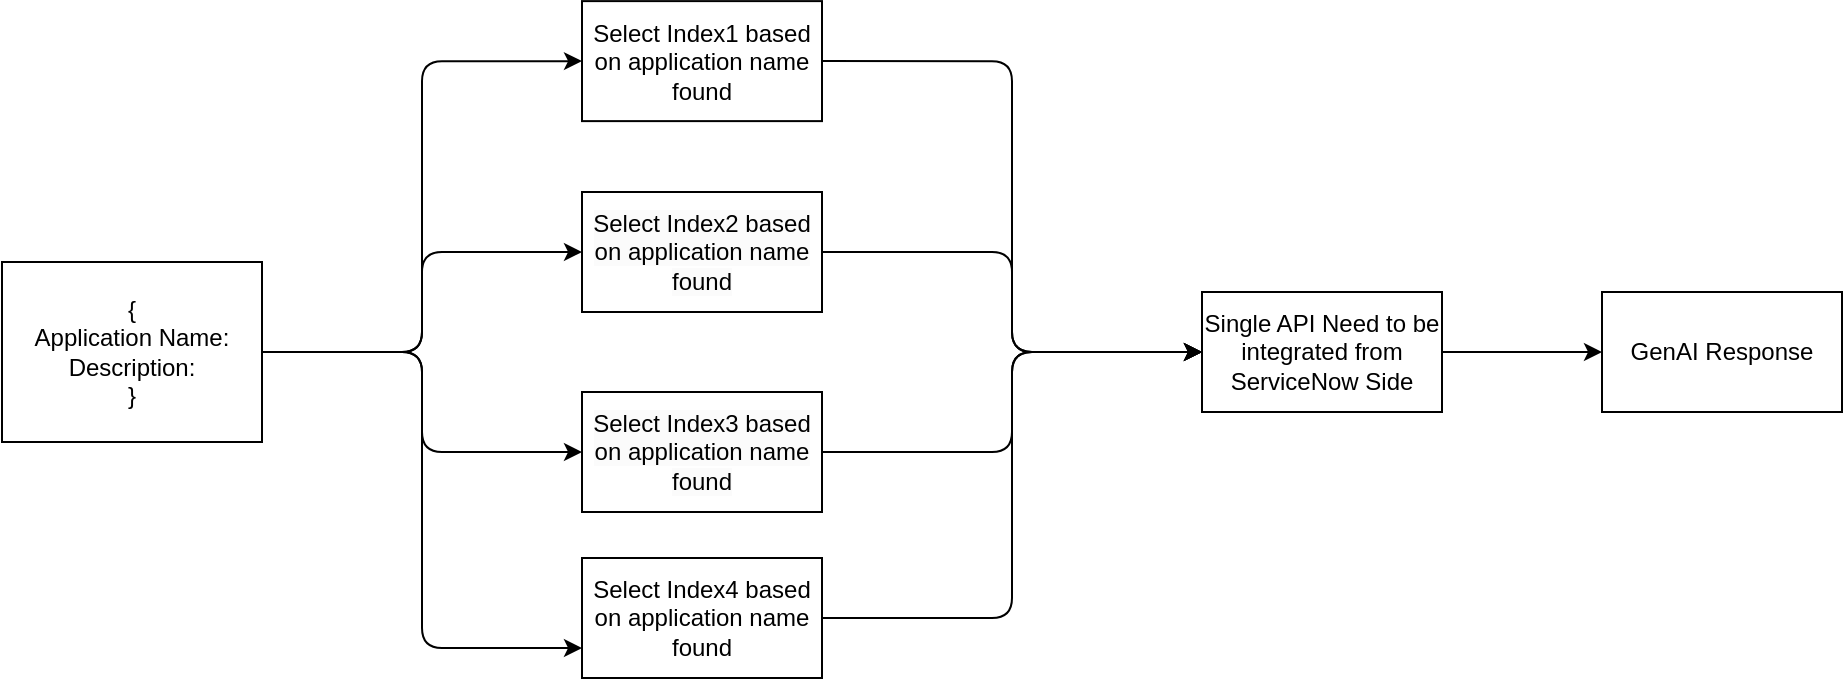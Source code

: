 <mxfile version="26.0.14">
  <diagram id="WI9T0HZ2pTsCkuznbFz-" name="Page-1">
    <mxGraphModel dx="993" dy="515" grid="1" gridSize="10" guides="1" tooltips="1" connect="1" arrows="1" fold="1" page="1" pageScale="1" pageWidth="1169" pageHeight="827" math="0" shadow="0">
      <root>
        <mxCell id="0" />
        <mxCell id="1" parent="0" />
        <mxCell id="FykbhqTIrsHI60LTdgqf-15" style="edgeStyle=orthogonalEdgeStyle;rounded=1;orthogonalLoop=1;jettySize=auto;html=1;exitX=1;exitY=0.5;exitDx=0;exitDy=0;entryX=0;entryY=0.5;entryDx=0;entryDy=0;curved=0;" edge="1" parent="1" source="FykbhqTIrsHI60LTdgqf-2" target="FykbhqTIrsHI60LTdgqf-9">
          <mxGeometry relative="1" as="geometry" />
        </mxCell>
        <mxCell id="FykbhqTIrsHI60LTdgqf-16" style="edgeStyle=orthogonalEdgeStyle;rounded=1;orthogonalLoop=1;jettySize=auto;html=1;exitX=1;exitY=0.5;exitDx=0;exitDy=0;entryX=0;entryY=0.75;entryDx=0;entryDy=0;curved=0;" edge="1" parent="1" source="FykbhqTIrsHI60LTdgqf-2" target="FykbhqTIrsHI60LTdgqf-6">
          <mxGeometry relative="1" as="geometry" />
        </mxCell>
        <mxCell id="FykbhqTIrsHI60LTdgqf-17" style="edgeStyle=orthogonalEdgeStyle;rounded=1;orthogonalLoop=1;jettySize=auto;html=1;exitX=1;exitY=0.5;exitDx=0;exitDy=0;entryX=0;entryY=0.5;entryDx=0;entryDy=0;curved=0;" edge="1" parent="1" source="FykbhqTIrsHI60LTdgqf-2" target="FykbhqTIrsHI60LTdgqf-8">
          <mxGeometry relative="1" as="geometry" />
        </mxCell>
        <mxCell id="FykbhqTIrsHI60LTdgqf-18" style="edgeStyle=orthogonalEdgeStyle;rounded=1;orthogonalLoop=1;jettySize=auto;html=1;exitX=1;exitY=0.5;exitDx=0;exitDy=0;entryX=0;entryY=0.5;entryDx=0;entryDy=0;curved=0;" edge="1" parent="1" source="FykbhqTIrsHI60LTdgqf-2" target="FykbhqTIrsHI60LTdgqf-7">
          <mxGeometry relative="1" as="geometry" />
        </mxCell>
        <mxCell id="FykbhqTIrsHI60LTdgqf-2" value="{&lt;div&gt;Application Name:&lt;div&gt;Description:&lt;/div&gt;&lt;div&gt;}&lt;/div&gt;&lt;/div&gt;" style="whiteSpace=wrap;html=1;" vertex="1" parent="1">
          <mxGeometry x="190" y="235" width="130" height="90" as="geometry" />
        </mxCell>
        <mxCell id="FykbhqTIrsHI60LTdgqf-25" style="edgeStyle=orthogonalEdgeStyle;rounded=0;orthogonalLoop=1;jettySize=auto;html=1;exitX=1;exitY=0.5;exitDx=0;exitDy=0;entryX=0;entryY=0.5;entryDx=0;entryDy=0;" edge="1" parent="1" source="FykbhqTIrsHI60LTdgqf-4" target="FykbhqTIrsHI60LTdgqf-24">
          <mxGeometry relative="1" as="geometry" />
        </mxCell>
        <mxCell id="FykbhqTIrsHI60LTdgqf-4" value="Single API Need to be integrated from ServiceNow Side" style="whiteSpace=wrap;html=1;" vertex="1" parent="1">
          <mxGeometry x="790" y="250" width="120" height="60" as="geometry" />
        </mxCell>
        <mxCell id="FykbhqTIrsHI60LTdgqf-23" style="edgeStyle=orthogonalEdgeStyle;rounded=1;orthogonalLoop=1;jettySize=auto;html=1;exitX=1;exitY=0.5;exitDx=0;exitDy=0;entryX=0;entryY=0.5;entryDx=0;entryDy=0;curved=0;" edge="1" parent="1" source="FykbhqTIrsHI60LTdgqf-6" target="FykbhqTIrsHI60LTdgqf-4">
          <mxGeometry relative="1" as="geometry" />
        </mxCell>
        <mxCell id="FykbhqTIrsHI60LTdgqf-6" value="Select Index4 based on application name found" style="whiteSpace=wrap;html=1;" vertex="1" parent="1">
          <mxGeometry x="480" y="383" width="120" height="60" as="geometry" />
        </mxCell>
        <mxCell id="FykbhqTIrsHI60LTdgqf-22" style="edgeStyle=orthogonalEdgeStyle;rounded=1;orthogonalLoop=1;jettySize=auto;html=1;exitX=1;exitY=0.5;exitDx=0;exitDy=0;entryX=0;entryY=0.5;entryDx=0;entryDy=0;curved=0;" edge="1" parent="1" source="FykbhqTIrsHI60LTdgqf-7" target="FykbhqTIrsHI60LTdgqf-4">
          <mxGeometry relative="1" as="geometry" />
        </mxCell>
        <mxCell id="FykbhqTIrsHI60LTdgqf-7" value="&lt;br&gt;&lt;span style=&quot;color: rgb(0, 0, 0); font-family: Helvetica; font-size: 12px; font-style: normal; font-variant-ligatures: normal; font-variant-caps: normal; font-weight: 400; letter-spacing: normal; orphans: 2; text-align: center; text-indent: 0px; text-transform: none; widows: 2; word-spacing: 0px; -webkit-text-stroke-width: 0px; white-space: normal; background-color: rgb(251, 251, 251); text-decoration-thickness: initial; text-decoration-style: initial; text-decoration-color: initial; float: none; display: inline !important;&quot;&gt;Select Index3 based on application name found&lt;/span&gt;&lt;div&gt;&lt;br/&gt;&lt;/div&gt;" style="whiteSpace=wrap;html=1;" vertex="1" parent="1">
          <mxGeometry x="480" y="300" width="120" height="60" as="geometry" />
        </mxCell>
        <mxCell id="FykbhqTIrsHI60LTdgqf-21" style="edgeStyle=orthogonalEdgeStyle;rounded=1;orthogonalLoop=1;jettySize=auto;html=1;exitX=1;exitY=0.5;exitDx=0;exitDy=0;entryX=0;entryY=0.5;entryDx=0;entryDy=0;curved=0;" edge="1" parent="1" source="FykbhqTIrsHI60LTdgqf-8" target="FykbhqTIrsHI60LTdgqf-4">
          <mxGeometry relative="1" as="geometry" />
        </mxCell>
        <mxCell id="FykbhqTIrsHI60LTdgqf-8" value="&lt;br&gt;&lt;span style=&quot;color: rgb(0, 0, 0); font-family: Helvetica; font-size: 12px; font-style: normal; font-variant-ligatures: normal; font-variant-caps: normal; font-weight: 400; letter-spacing: normal; orphans: 2; text-align: center; text-indent: 0px; text-transform: none; widows: 2; word-spacing: 0px; -webkit-text-stroke-width: 0px; white-space: normal; background-color: rgb(251, 251, 251); text-decoration-thickness: initial; text-decoration-style: initial; text-decoration-color: initial; float: none; display: inline !important;&quot;&gt;Select Index2 based on application name found&lt;/span&gt;&lt;div&gt;&lt;br/&gt;&lt;/div&gt;" style="whiteSpace=wrap;html=1;" vertex="1" parent="1">
          <mxGeometry x="480" y="200" width="120" height="60" as="geometry" />
        </mxCell>
        <mxCell id="FykbhqTIrsHI60LTdgqf-19" style="edgeStyle=orthogonalEdgeStyle;rounded=1;orthogonalLoop=1;jettySize=auto;html=1;exitX=1;exitY=0.5;exitDx=0;exitDy=0;entryX=0;entryY=0.5;entryDx=0;entryDy=0;curved=0;" edge="1" parent="1" source="FykbhqTIrsHI60LTdgqf-9" target="FykbhqTIrsHI60LTdgqf-4">
          <mxGeometry relative="1" as="geometry" />
        </mxCell>
        <mxCell id="FykbhqTIrsHI60LTdgqf-9" value="Select Index1 based on application name found" style="whiteSpace=wrap;html=1;" vertex="1" parent="1">
          <mxGeometry x="480" y="104.56" width="120" height="60" as="geometry" />
        </mxCell>
        <mxCell id="FykbhqTIrsHI60LTdgqf-24" value="GenAI Response" style="whiteSpace=wrap;html=1;" vertex="1" parent="1">
          <mxGeometry x="990" y="250" width="120" height="60" as="geometry" />
        </mxCell>
      </root>
    </mxGraphModel>
  </diagram>
</mxfile>
